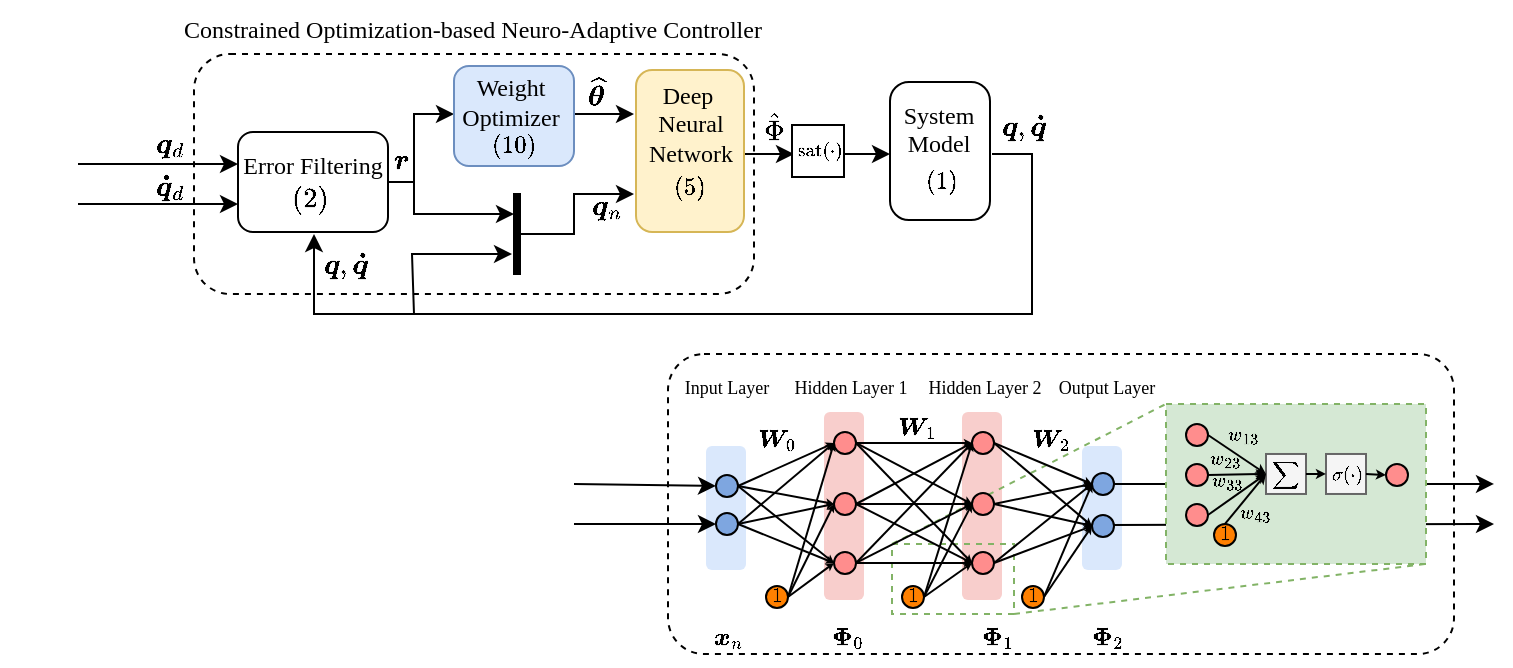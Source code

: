 <mxfile version="26.2.15">
  <diagram name="Page-1" id="H3oKLqlX0tTp-uY2Kpaz">
    <mxGraphModel dx="1678" dy="1011" grid="1" gridSize="10" guides="1" tooltips="1" connect="1" arrows="1" fold="1" page="1" pageScale="1" pageWidth="850" pageHeight="1100" math="1" shadow="0">
      <root>
        <mxCell id="0" />
        <mxCell id="3jEwKh9Pe0ptTPQIIk5x-5" value="Area" style="locked=1;" parent="0" />
        <mxCell id="3jEwKh9Pe0ptTPQIIk5x-69" value="" style="rounded=1;whiteSpace=wrap;html=1;dashed=1;fillColor=none;" parent="3jEwKh9Pe0ptTPQIIk5x-5" vertex="1">
          <mxGeometry x="150" y="310" width="280" height="120" as="geometry" />
        </mxCell>
        <mxCell id="3jEwKh9Pe0ptTPQIIk5x-4" value="Lines" style="locked=1;" parent="0" />
        <mxCell id="3jEwKh9Pe0ptTPQIIk5x-16" value="" style="endArrow=classic;html=1;rounded=0;" parent="3jEwKh9Pe0ptTPQIIk5x-4" edge="1">
          <mxGeometry width="50" height="50" relative="1" as="geometry">
            <mxPoint x="92" y="365" as="sourcePoint" />
            <mxPoint x="172" y="365" as="targetPoint" />
          </mxGeometry>
        </mxCell>
        <mxCell id="3jEwKh9Pe0ptTPQIIk5x-17" value="" style="endArrow=classic;html=1;rounded=0;" parent="3jEwKh9Pe0ptTPQIIk5x-4" edge="1">
          <mxGeometry width="50" height="50" relative="1" as="geometry">
            <mxPoint x="92" y="385" as="sourcePoint" />
            <mxPoint x="172" y="385" as="targetPoint" />
          </mxGeometry>
        </mxCell>
        <mxCell id="3jEwKh9Pe0ptTPQIIk5x-20" value="" style="endArrow=classic;html=1;rounded=0;" parent="3jEwKh9Pe0ptTPQIIk5x-4" edge="1">
          <mxGeometry width="50" height="50" relative="1" as="geometry">
            <mxPoint x="244" y="374" as="sourcePoint" />
            <mxPoint x="310" y="390" as="targetPoint" />
            <Array as="points">
              <mxPoint x="260" y="374" />
              <mxPoint x="260" y="390" />
            </Array>
          </mxGeometry>
        </mxCell>
        <mxCell id="3jEwKh9Pe0ptTPQIIk5x-22" value="" style="endArrow=classic;html=1;rounded=0;" parent="3jEwKh9Pe0ptTPQIIk5x-4" edge="1">
          <mxGeometry width="50" height="50" relative="1" as="geometry">
            <mxPoint x="425" y="360" as="sourcePoint" />
            <mxPoint x="450" y="360" as="targetPoint" />
          </mxGeometry>
        </mxCell>
        <mxCell id="3jEwKh9Pe0ptTPQIIk5x-23" value="" style="endArrow=classic;html=1;rounded=0;" parent="3jEwKh9Pe0ptTPQIIk5x-4" edge="1">
          <mxGeometry width="50" height="50" relative="1" as="geometry">
            <mxPoint x="549" y="360" as="sourcePoint" />
            <mxPoint x="309" y="410" as="targetPoint" />
            <Array as="points">
              <mxPoint x="569" y="360" />
              <mxPoint x="569" y="440" />
              <mxPoint x="260" y="440" />
              <mxPoint x="259" y="410" />
            </Array>
          </mxGeometry>
        </mxCell>
        <mxCell id="3jEwKh9Pe0ptTPQIIk5x-37" value="" style="endArrow=classic;html=1;rounded=0;" parent="3jEwKh9Pe0ptTPQIIk5x-4" edge="1">
          <mxGeometry width="50" height="50" relative="1" as="geometry">
            <mxPoint x="310" y="400" as="sourcePoint" />
            <mxPoint x="370" y="380" as="targetPoint" />
            <Array as="points">
              <mxPoint x="340" y="400" />
              <mxPoint x="340" y="380" />
            </Array>
          </mxGeometry>
        </mxCell>
        <mxCell id="Q-mhqSvsPF1NudLkKP7M-14" value="" style="endArrow=classic;html=1;rounded=0;" parent="3jEwKh9Pe0ptTPQIIk5x-4" edge="1">
          <mxGeometry width="50" height="50" relative="1" as="geometry">
            <mxPoint x="260" y="440" as="sourcePoint" />
            <mxPoint x="210" y="400" as="targetPoint" />
            <Array as="points">
              <mxPoint x="210" y="440" />
            </Array>
          </mxGeometry>
        </mxCell>
        <mxCell id="Q-mhqSvsPF1NudLkKP7M-17" value="" style="endArrow=classic;html=1;rounded=0;" parent="3jEwKh9Pe0ptTPQIIk5x-4" edge="1">
          <mxGeometry width="50" height="50" relative="1" as="geometry">
            <mxPoint x="260" y="380" as="sourcePoint" />
            <mxPoint x="280" y="340" as="targetPoint" />
            <Array as="points">
              <mxPoint x="260" y="340" />
            </Array>
          </mxGeometry>
        </mxCell>
        <mxCell id="Q-mhqSvsPF1NudLkKP7M-19" value="" style="endArrow=classic;html=1;rounded=0;" parent="3jEwKh9Pe0ptTPQIIk5x-4" edge="1">
          <mxGeometry width="50" height="50" relative="1" as="geometry">
            <mxPoint x="440" y="360" as="sourcePoint" />
            <mxPoint x="498" y="360" as="targetPoint" />
          </mxGeometry>
        </mxCell>
        <mxCell id="UhmLuEQKw8K-RZWU0Ll9-4" value="" style="endArrow=classic;html=1;rounded=0;" parent="3jEwKh9Pe0ptTPQIIk5x-4" edge="1">
          <mxGeometry width="50" height="50" relative="1" as="geometry">
            <mxPoint x="340" y="340" as="sourcePoint" />
            <mxPoint x="370" y="340" as="targetPoint" />
          </mxGeometry>
        </mxCell>
        <mxCell id="1" value="Blocks" style="locked=1;" parent="0" />
        <mxCell id="3jEwKh9Pe0ptTPQIIk5x-11" value="" style="rounded=1;whiteSpace=wrap;html=1;arcSize=19;" parent="1" vertex="1">
          <mxGeometry x="498" y="324" width="50" height="69" as="geometry" />
        </mxCell>
        <mxCell id="3jEwKh9Pe0ptTPQIIk5x-15" value="" style="rounded=0;whiteSpace=wrap;html=1;fillColor=#000000;rotation=-180;" parent="1" vertex="1">
          <mxGeometry x="310" y="380" width="3" height="40" as="geometry" />
        </mxCell>
        <mxCell id="3jEwKh9Pe0ptTPQIIk5x-18" value="" style="rounded=1;whiteSpace=wrap;html=1;" parent="1" vertex="1">
          <mxGeometry x="172" y="349" width="75" height="50" as="geometry" />
        </mxCell>
        <mxCell id="3jEwKh9Pe0ptTPQIIk5x-49" value="" style="rounded=1;whiteSpace=wrap;html=1;fillColor=#dae8fc;strokeColor=#6c8ebf;" parent="1" vertex="1">
          <mxGeometry x="280" y="316" width="60" height="50" as="geometry" />
        </mxCell>
        <mxCell id="3jEwKh9Pe0ptTPQIIk5x-51" value="" style="rounded=1;whiteSpace=wrap;html=1;fillColor=#fff2cc;strokeColor=#d6b656;" parent="1" vertex="1">
          <mxGeometry x="371" y="318" width="54" height="81" as="geometry" />
        </mxCell>
        <mxCell id="UhmLuEQKw8K-RZWU0Ll9-1" value="" style="whiteSpace=wrap;html=1;aspect=fixed;" parent="1" vertex="1">
          <mxGeometry x="449" y="345.5" width="26" height="26" as="geometry" />
        </mxCell>
        <mxCell id="3jEwKh9Pe0ptTPQIIk5x-3" value="Math" style="" parent="0" />
        <mxCell id="3jEwKh9Pe0ptTPQIIk5x-26" value="$$\boldsymbol{q}_d$$" style="text;html=1;align=center;verticalAlign=middle;resizable=0;points=[];autosize=1;strokeColor=none;fillColor=none;" parent="3jEwKh9Pe0ptTPQIIk5x-3" vertex="1">
          <mxGeometry x="68" y="340" width="140" height="30" as="geometry" />
        </mxCell>
        <mxCell id="3jEwKh9Pe0ptTPQIIk5x-29" value="$$\boldsymbol&amp;nbsp;{\dot q}_d$$" style="text;html=1;align=center;verticalAlign=middle;resizable=0;points=[];autosize=1;strokeColor=none;fillColor=none;" parent="3jEwKh9Pe0ptTPQIIk5x-3" vertex="1">
          <mxGeometry x="53" y="361" width="170" height="30" as="geometry" />
        </mxCell>
        <mxCell id="3jEwKh9Pe0ptTPQIIk5x-30" value="$$\widehat{\boldsymbol{\theta}}$$" style="text;html=1;align=center;verticalAlign=middle;resizable=0;points=[];autosize=1;strokeColor=none;fillColor=none;" parent="3jEwKh9Pe0ptTPQIIk5x-3" vertex="1">
          <mxGeometry x="251" y="314" width="200" height="30" as="geometry" />
        </mxCell>
        <mxCell id="3jEwKh9Pe0ptTPQIIk5x-44" value="$$\boldsymbol r$$" style="text;html=1;align=center;verticalAlign=middle;resizable=0;points=[];autosize=1;strokeColor=none;fillColor=none;" parent="3jEwKh9Pe0ptTPQIIk5x-3" vertex="1">
          <mxGeometry x="193" y="348" width="120" height="30" as="geometry" />
        </mxCell>
        <mxCell id="3jEwKh9Pe0ptTPQIIk5x-77" value="$$\rm sat(\cdot)$$" style="text;html=1;align=center;verticalAlign=middle;resizable=0;points=[];autosize=1;strokeColor=none;fillColor=none;fontSize=8;" parent="3jEwKh9Pe0ptTPQIIk5x-3" vertex="1">
          <mxGeometry x="418" y="348" width="90" height="20" as="geometry" />
        </mxCell>
        <mxCell id="3jEwKh9Pe0ptTPQIIk5x-78" value="$$\boldsymbol{q}_{n}$$" style="text;html=1;align=center;verticalAlign=middle;resizable=0;points=[];autosize=1;strokeColor=none;fillColor=none;" parent="3jEwKh9Pe0ptTPQIIk5x-3" vertex="1">
          <mxGeometry x="281" y="371" width="150" height="30" as="geometry" />
        </mxCell>
        <mxCell id="Q-mhqSvsPF1NudLkKP7M-2" value="$$\boldsymbol{q},\boldsymbol{\dot q}$$" style="text;html=1;align=center;verticalAlign=middle;resizable=0;points=[];autosize=1;strokeColor=none;fillColor=none;" parent="3jEwKh9Pe0ptTPQIIk5x-3" vertex="1">
          <mxGeometry x="110" y="400" width="230" height="30" as="geometry" />
        </mxCell>
        <mxCell id="YXTl3u4vy5jYAbG0ojDT-3" value="$$\hat\Phi$$" style="text;html=1;align=center;verticalAlign=middle;resizable=0;points=[];autosize=1;strokeColor=none;fillColor=none;fontSize=12;" parent="3jEwKh9Pe0ptTPQIIk5x-3" vertex="1">
          <mxGeometry x="395" y="332" width="90" height="30" as="geometry" />
        </mxCell>
        <mxCell id="UhmLuEQKw8K-RZWU0Ll9-6" value="$$\boldsymbol{q},\boldsymbol{\dot q}$$" style="text;html=1;align=center;verticalAlign=middle;resizable=0;points=[];autosize=1;strokeColor=none;fillColor=none;" parent="3jEwKh9Pe0ptTPQIIk5x-3" vertex="1">
          <mxGeometry x="449" y="331" width="230" height="30" as="geometry" />
        </mxCell>
        <mxCell id="3jEwKh9Pe0ptTPQIIk5x-6" value="Names" style="locked=1;" parent="0" />
        <mxCell id="3jEwKh9Pe0ptTPQIIk5x-52" value="Weight&lt;div&gt;Optimizer&lt;/div&gt;" style="text;html=1;align=center;verticalAlign=middle;resizable=0;points=[];autosize=1;strokeColor=none;fillColor=none;fontFamily=Times New Roman;" parent="3jEwKh9Pe0ptTPQIIk5x-6" vertex="1">
          <mxGeometry x="273" y="314" width="70" height="40" as="geometry" />
        </mxCell>
        <mxCell id="3jEwKh9Pe0ptTPQIIk5x-72" value="Deep&amp;nbsp;&lt;div&gt;Neural&lt;div&gt;Network&lt;/div&gt;&lt;/div&gt;" style="text;html=1;align=center;verticalAlign=middle;resizable=0;points=[];autosize=1;strokeColor=none;fillColor=none;fontFamily=Times New Roman;" parent="3jEwKh9Pe0ptTPQIIk5x-6" vertex="1">
          <mxGeometry x="363" y="315" width="70" height="60" as="geometry" />
        </mxCell>
        <mxCell id="RQTAaq4a4_ipLARYYstB-5" value="&lt;div&gt;System&lt;/div&gt;&lt;div&gt;Model&lt;/div&gt;&lt;div&gt;&lt;br&gt;&lt;/div&gt;" style="text;html=1;align=center;verticalAlign=middle;resizable=0;points=[];autosize=1;strokeColor=none;fillColor=none;fontFamily=Times New Roman;" parent="3jEwKh9Pe0ptTPQIIk5x-6" vertex="1">
          <mxGeometry x="492" y="325" width="60" height="60" as="geometry" />
        </mxCell>
        <mxCell id="RQTAaq4a4_ipLARYYstB-6" value="$$(1)$$" style="text;html=1;align=center;verticalAlign=middle;resizable=0;points=[];autosize=1;strokeColor=none;fillColor=none;fontFamily=Times New Roman;" parent="3jEwKh9Pe0ptTPQIIk5x-6" vertex="1">
          <mxGeometry x="493" y="358" width="60" height="30" as="geometry" />
        </mxCell>
        <mxCell id="RQTAaq4a4_ipLARYYstB-7" value="$$(5)$$" style="text;html=1;align=center;verticalAlign=middle;resizable=0;points=[];autosize=1;strokeColor=none;fillColor=none;fontFamily=Times New Roman;" parent="3jEwKh9Pe0ptTPQIIk5x-6" vertex="1">
          <mxGeometry x="367" y="361" width="60" height="30" as="geometry" />
        </mxCell>
        <mxCell id="Q-mhqSvsPF1NudLkKP7M-7" value="$$(10)$$" style="text;html=1;align=center;verticalAlign=middle;resizable=0;points=[];autosize=1;strokeColor=none;fillColor=none;fontFamily=Times New Roman;" parent="3jEwKh9Pe0ptTPQIIk5x-6" vertex="1">
          <mxGeometry x="275" y="340" width="70" height="30" as="geometry" />
        </mxCell>
        <mxCell id="Q-mhqSvsPF1NudLkKP7M-9" value="$$(2)$$" style="text;html=1;align=center;verticalAlign=middle;resizable=0;points=[];autosize=1;strokeColor=none;fillColor=none;" parent="3jEwKh9Pe0ptTPQIIk5x-6" vertex="1">
          <mxGeometry x="178" y="368" width="60" height="30" as="geometry" />
        </mxCell>
        <mxCell id="Q-mhqSvsPF1NudLkKP7M-24" value="Error Filtering" style="text;html=1;align=center;verticalAlign=middle;resizable=0;points=[];autosize=1;strokeColor=none;fillColor=none;fontFamily=Times New Roman;" parent="3jEwKh9Pe0ptTPQIIk5x-6" vertex="1">
          <mxGeometry x="164" y="351" width="90" height="30" as="geometry" />
        </mxCell>
        <mxCell id="jXpnGiK7oi-8-GfHfyG--2" value="Constrained Optimization-based Neuro-Adaptive Controller" style="text;html=1;align=center;verticalAlign=middle;resizable=0;points=[];autosize=1;strokeColor=none;fillColor=none;fontFamily=Times New Roman;" parent="3jEwKh9Pe0ptTPQIIk5x-6" vertex="1">
          <mxGeometry x="134" y="283" width="310" height="30" as="geometry" />
        </mxCell>
        <mxCell id="iLJ0X4TiFNCfD2DtCAQ_-86" value="NNN" parent="0" />
        <mxCell id="iLJ0X4TiFNCfD2DtCAQ_-172" value="" style="rounded=1;whiteSpace=wrap;html=1;arcSize=12;dashed=1;" vertex="1" parent="iLJ0X4TiFNCfD2DtCAQ_-86">
          <mxGeometry x="387" y="460" width="393" height="150" as="geometry" />
        </mxCell>
        <mxCell id="iLJ0X4TiFNCfD2DtCAQ_-173" value="" style="rounded=1;whiteSpace=wrap;html=1;strokeColor=none;fillColor=#dae8fc;" vertex="1" parent="iLJ0X4TiFNCfD2DtCAQ_-86">
          <mxGeometry x="406" y="505.99" width="20" height="62" as="geometry" />
        </mxCell>
        <mxCell id="iLJ0X4TiFNCfD2DtCAQ_-174" value="" style="rounded=1;whiteSpace=wrap;html=1;strokeColor=none;fillColor=#f8cecc;" vertex="1" parent="iLJ0X4TiFNCfD2DtCAQ_-86">
          <mxGeometry x="465" y="488.99" width="20" height="94" as="geometry" />
        </mxCell>
        <mxCell id="iLJ0X4TiFNCfD2DtCAQ_-175" value="" style="rounded=1;whiteSpace=wrap;html=1;strokeColor=none;fillColor=#f8cecc;" vertex="1" parent="iLJ0X4TiFNCfD2DtCAQ_-86">
          <mxGeometry x="534" y="488.99" width="20" height="94" as="geometry" />
        </mxCell>
        <mxCell id="iLJ0X4TiFNCfD2DtCAQ_-176" value="" style="rounded=1;whiteSpace=wrap;html=1;strokeColor=none;fillColor=#dae8fc;" vertex="1" parent="iLJ0X4TiFNCfD2DtCAQ_-86">
          <mxGeometry x="594" y="505.99" width="20" height="62" as="geometry" />
        </mxCell>
        <mxCell id="iLJ0X4TiFNCfD2DtCAQ_-177" value="" style="endArrow=classic;html=1;rounded=0;entryX=0;entryY=0.5;entryDx=0;entryDy=0;" edge="1" parent="iLJ0X4TiFNCfD2DtCAQ_-86" target="iLJ0X4TiFNCfD2DtCAQ_-242">
          <mxGeometry width="50" height="50" relative="1" as="geometry">
            <mxPoint x="340" y="524.99" as="sourcePoint" />
            <mxPoint x="360" y="594.99" as="targetPoint" />
          </mxGeometry>
        </mxCell>
        <mxCell id="iLJ0X4TiFNCfD2DtCAQ_-178" value="" style="endArrow=classic;html=1;rounded=0;entryX=0;entryY=0.5;entryDx=0;entryDy=0;" edge="1" parent="iLJ0X4TiFNCfD2DtCAQ_-86" target="iLJ0X4TiFNCfD2DtCAQ_-241">
          <mxGeometry width="50" height="50" relative="1" as="geometry">
            <mxPoint x="340" y="544.99" as="sourcePoint" />
            <mxPoint x="421" y="535.99" as="targetPoint" />
          </mxGeometry>
        </mxCell>
        <mxCell id="iLJ0X4TiFNCfD2DtCAQ_-179" value="" style="endArrow=classic;html=1;rounded=0;exitX=1;exitY=0.5;exitDx=0;exitDy=0;" edge="1" parent="iLJ0X4TiFNCfD2DtCAQ_-86" source="iLJ0X4TiFNCfD2DtCAQ_-237">
          <mxGeometry width="50" height="50" relative="1" as="geometry">
            <mxPoint x="810" y="554.99" as="sourcePoint" />
            <mxPoint x="800" y="524.99" as="targetPoint" />
          </mxGeometry>
        </mxCell>
        <mxCell id="iLJ0X4TiFNCfD2DtCAQ_-180" value="" style="endArrow=classic;html=1;rounded=0;exitX=0.76;exitY=0.45;exitDx=0;exitDy=0;exitPerimeter=0;" edge="1" parent="iLJ0X4TiFNCfD2DtCAQ_-86" source="iLJ0X4TiFNCfD2DtCAQ_-236">
          <mxGeometry width="50" height="50" relative="1" as="geometry">
            <mxPoint x="370" y="554.99" as="sourcePoint" />
            <mxPoint x="800" y="544.99" as="targetPoint" />
          </mxGeometry>
        </mxCell>
        <mxCell id="iLJ0X4TiFNCfD2DtCAQ_-181" value="" style="rounded=1;whiteSpace=wrap;html=1;shadow=0;fillColor=none;strokeColor=#82b366;strokeWidth=1;arcSize=0;dashed=1;" vertex="1" parent="iLJ0X4TiFNCfD2DtCAQ_-86">
          <mxGeometry x="499" y="554.99" width="61" height="35" as="geometry" />
        </mxCell>
        <mxCell id="iLJ0X4TiFNCfD2DtCAQ_-182" value="" style="rounded=1;whiteSpace=wrap;html=1;arcSize=0;dashed=1;fillColor=#d5e8d4;strokeColor=#82b366;" vertex="1" parent="iLJ0X4TiFNCfD2DtCAQ_-86">
          <mxGeometry x="636" y="484.99" width="130" height="80" as="geometry" />
        </mxCell>
        <mxCell id="iLJ0X4TiFNCfD2DtCAQ_-183" value="" style="endArrow=none;html=1;rounded=0;exitX=0;exitY=0;exitDx=0;exitDy=0;entryX=0;entryY=0;entryDx=0;entryDy=0;dashed=1;fillColor=#d5e8d4;strokeColor=#82b366;" edge="1" parent="iLJ0X4TiFNCfD2DtCAQ_-86" source="iLJ0X4TiFNCfD2DtCAQ_-181" target="iLJ0X4TiFNCfD2DtCAQ_-182">
          <mxGeometry width="50" height="50" relative="1" as="geometry">
            <mxPoint x="600" y="534.99" as="sourcePoint" />
            <mxPoint x="650" y="484.99" as="targetPoint" />
          </mxGeometry>
        </mxCell>
        <mxCell id="iLJ0X4TiFNCfD2DtCAQ_-184" value="" style="endArrow=none;html=1;rounded=0;exitX=1;exitY=1;exitDx=0;exitDy=0;entryX=1;entryY=1;entryDx=0;entryDy=0;dashed=1;fillColor=#d5e8d4;strokeColor=#82b366;" edge="1" parent="iLJ0X4TiFNCfD2DtCAQ_-86" source="iLJ0X4TiFNCfD2DtCAQ_-181" target="iLJ0X4TiFNCfD2DtCAQ_-182">
          <mxGeometry width="50" height="50" relative="1" as="geometry">
            <mxPoint x="570" y="564.99" as="sourcePoint" />
            <mxPoint x="660" y="469.99" as="targetPoint" />
          </mxGeometry>
        </mxCell>
        <mxCell id="iLJ0X4TiFNCfD2DtCAQ_-185" value="" style="whiteSpace=wrap;html=1;fillColor=#f5f5f5;fontColor=#333333;strokeColor=#666666;" vertex="1" parent="iLJ0X4TiFNCfD2DtCAQ_-86">
          <mxGeometry x="686" y="509.99" width="20" height="20" as="geometry" />
        </mxCell>
        <mxCell id="iLJ0X4TiFNCfD2DtCAQ_-186" value="" style="whiteSpace=wrap;html=1;fillColor=#f5f5f5;fontColor=#333333;strokeColor=#666666;" vertex="1" parent="iLJ0X4TiFNCfD2DtCAQ_-86">
          <mxGeometry x="716" y="509.99" width="20" height="20" as="geometry" />
        </mxCell>
        <mxCell id="iLJ0X4TiFNCfD2DtCAQ_-187" value="" style="endArrow=classic;html=1;rounded=0;exitX=1;exitY=0.5;exitDx=0;exitDy=0;entryX=0;entryY=0.5;entryDx=0;entryDy=0;strokeWidth=1;endSize=2;" edge="1" parent="iLJ0X4TiFNCfD2DtCAQ_-86" source="iLJ0X4TiFNCfD2DtCAQ_-201" target="iLJ0X4TiFNCfD2DtCAQ_-185">
          <mxGeometry width="50" height="50" relative="1" as="geometry">
            <mxPoint x="656" y="534.99" as="sourcePoint" />
            <mxPoint x="706" y="484.99" as="targetPoint" />
          </mxGeometry>
        </mxCell>
        <mxCell id="iLJ0X4TiFNCfD2DtCAQ_-188" value="" style="endArrow=classic;html=1;rounded=0;exitX=0.5;exitY=0;exitDx=0;exitDy=0;entryX=0;entryY=0.5;entryDx=0;entryDy=0;strokeWidth=1;endSize=2;" edge="1" parent="iLJ0X4TiFNCfD2DtCAQ_-86" source="iLJ0X4TiFNCfD2DtCAQ_-202" target="iLJ0X4TiFNCfD2DtCAQ_-185">
          <mxGeometry width="50" height="50" relative="1" as="geometry">
            <mxPoint x="667" y="550.99" as="sourcePoint" />
            <mxPoint x="685" y="530.99" as="targetPoint" />
          </mxGeometry>
        </mxCell>
        <mxCell id="iLJ0X4TiFNCfD2DtCAQ_-189" value="" style="endArrow=classic;html=1;rounded=0;exitX=1;exitY=0.5;exitDx=0;exitDy=0;entryX=0;entryY=0.5;entryDx=0;entryDy=0;strokeWidth=1;endSize=2;" edge="1" parent="iLJ0X4TiFNCfD2DtCAQ_-86" source="iLJ0X4TiFNCfD2DtCAQ_-200" target="iLJ0X4TiFNCfD2DtCAQ_-185">
          <mxGeometry width="50" height="50" relative="1" as="geometry">
            <mxPoint x="676" y="554.99" as="sourcePoint" />
            <mxPoint x="685" y="530.99" as="targetPoint" />
          </mxGeometry>
        </mxCell>
        <mxCell id="iLJ0X4TiFNCfD2DtCAQ_-190" value="" style="endArrow=classic;html=1;rounded=0;exitX=1;exitY=0.5;exitDx=0;exitDy=0;entryX=0;entryY=0.5;entryDx=0;entryDy=0;strokeWidth=1;endSize=2;" edge="1" parent="iLJ0X4TiFNCfD2DtCAQ_-86" source="iLJ0X4TiFNCfD2DtCAQ_-199" target="iLJ0X4TiFNCfD2DtCAQ_-185">
          <mxGeometry width="50" height="50" relative="1" as="geometry">
            <mxPoint x="667" y="529.99" as="sourcePoint" />
            <mxPoint x="685" y="530.99" as="targetPoint" />
          </mxGeometry>
        </mxCell>
        <mxCell id="iLJ0X4TiFNCfD2DtCAQ_-191" value="" style="endArrow=classic;html=1;rounded=0;exitX=1;exitY=0.5;exitDx=0;exitDy=0;strokeWidth=1;endSize=2;" edge="1" parent="iLJ0X4TiFNCfD2DtCAQ_-86" source="iLJ0X4TiFNCfD2DtCAQ_-185">
          <mxGeometry width="50" height="50" relative="1" as="geometry">
            <mxPoint x="667" y="510.99" as="sourcePoint" />
            <mxPoint x="716" y="519.99" as="targetPoint" />
          </mxGeometry>
        </mxCell>
        <mxCell id="iLJ0X4TiFNCfD2DtCAQ_-192" value="" style="endArrow=classic;html=1;rounded=0;strokeWidth=1;endSize=2;exitX=1;exitY=0.5;exitDx=0;exitDy=0;entryX=0;entryY=0.5;entryDx=0;entryDy=0;" edge="1" parent="iLJ0X4TiFNCfD2DtCAQ_-86" source="iLJ0X4TiFNCfD2DtCAQ_-186" target="iLJ0X4TiFNCfD2DtCAQ_-203">
          <mxGeometry width="50" height="50" relative="1" as="geometry">
            <mxPoint x="706" y="454.99" as="sourcePoint" />
            <mxPoint x="756" y="464.99" as="targetPoint" />
          </mxGeometry>
        </mxCell>
        <mxCell id="iLJ0X4TiFNCfD2DtCAQ_-193" value="$$\sum$$" style="text;html=1;align=center;verticalAlign=middle;resizable=0;points=[];autosize=1;strokeColor=none;fillColor=none;fontSize=8;" vertex="1" parent="iLJ0X4TiFNCfD2DtCAQ_-86">
          <mxGeometry x="665" y="509.99" width="60" height="20" as="geometry" />
        </mxCell>
        <mxCell id="iLJ0X4TiFNCfD2DtCAQ_-194" value="$$w_{13}$$" style="text;html=1;align=center;verticalAlign=middle;resizable=0;points=[];autosize=1;strokeColor=none;fillColor=none;fontSize=8;" vertex="1" parent="iLJ0X4TiFNCfD2DtCAQ_-86">
          <mxGeometry x="639" y="490.99" width="70" height="20" as="geometry" />
        </mxCell>
        <mxCell id="iLJ0X4TiFNCfD2DtCAQ_-195" value="$$w_{23}$$" style="text;html=1;align=center;verticalAlign=middle;resizable=0;points=[];autosize=1;strokeColor=none;fillColor=none;fontSize=8;" vertex="1" parent="iLJ0X4TiFNCfD2DtCAQ_-86">
          <mxGeometry x="630" y="502.99" width="70" height="20" as="geometry" />
        </mxCell>
        <mxCell id="iLJ0X4TiFNCfD2DtCAQ_-196" value="$$w_{33}$$" style="text;html=1;align=center;verticalAlign=middle;resizable=0;points=[];autosize=1;strokeColor=none;fillColor=none;fontSize=8;" vertex="1" parent="iLJ0X4TiFNCfD2DtCAQ_-86">
          <mxGeometry x="631" y="513.99" width="70" height="20" as="geometry" />
        </mxCell>
        <mxCell id="iLJ0X4TiFNCfD2DtCAQ_-197" value="$$w_{43}$$" style="text;html=1;align=center;verticalAlign=middle;resizable=0;points=[];autosize=1;strokeColor=none;fillColor=none;fontSize=8;" vertex="1" parent="iLJ0X4TiFNCfD2DtCAQ_-86">
          <mxGeometry x="645" y="529.99" width="70" height="20" as="geometry" />
        </mxCell>
        <mxCell id="iLJ0X4TiFNCfD2DtCAQ_-198" value="$$\sigma(\cdot)$$" style="text;html=1;align=center;verticalAlign=middle;resizable=0;points=[];autosize=1;strokeColor=none;fillColor=none;fontSize=8;" vertex="1" parent="iLJ0X4TiFNCfD2DtCAQ_-86">
          <mxGeometry x="681" y="509.99" width="90" height="20" as="geometry" />
        </mxCell>
        <mxCell id="iLJ0X4TiFNCfD2DtCAQ_-199" value="" style="ellipse;whiteSpace=wrap;html=1;aspect=fixed;fillColor=#FF8D8D;" vertex="1" parent="iLJ0X4TiFNCfD2DtCAQ_-86">
          <mxGeometry x="646" y="494.99" width="11" height="11" as="geometry" />
        </mxCell>
        <mxCell id="iLJ0X4TiFNCfD2DtCAQ_-200" value="" style="ellipse;whiteSpace=wrap;html=1;aspect=fixed;fillColor=#FF8D8D;" vertex="1" parent="iLJ0X4TiFNCfD2DtCAQ_-86">
          <mxGeometry x="646" y="514.99" width="11" height="11" as="geometry" />
        </mxCell>
        <mxCell id="iLJ0X4TiFNCfD2DtCAQ_-201" value="" style="ellipse;whiteSpace=wrap;html=1;aspect=fixed;fillColor=#FF8D8D;" vertex="1" parent="iLJ0X4TiFNCfD2DtCAQ_-86">
          <mxGeometry x="646" y="534.99" width="11" height="11" as="geometry" />
        </mxCell>
        <mxCell id="iLJ0X4TiFNCfD2DtCAQ_-202" value="&lt;span style=&quot;font-size: 9px;&quot;&gt;$$1$$&lt;/span&gt;" style="ellipse;whiteSpace=wrap;html=1;aspect=fixed;fillColor=#FF8000;" vertex="1" parent="iLJ0X4TiFNCfD2DtCAQ_-86">
          <mxGeometry x="660" y="544.99" width="11" height="11" as="geometry" />
        </mxCell>
        <mxCell id="iLJ0X4TiFNCfD2DtCAQ_-203" value="" style="ellipse;whiteSpace=wrap;html=1;aspect=fixed;fillColor=#FF8D8D;" vertex="1" parent="iLJ0X4TiFNCfD2DtCAQ_-86">
          <mxGeometry x="746" y="514.99" width="11" height="11" as="geometry" />
        </mxCell>
        <mxCell id="iLJ0X4TiFNCfD2DtCAQ_-204" value="" style="endArrow=classic;html=1;rounded=0;exitX=1;exitY=0.5;exitDx=0;exitDy=0;entryX=0;entryY=0.5;entryDx=0;entryDy=0;strokeWidth=1;endSize=1;" edge="1" parent="iLJ0X4TiFNCfD2DtCAQ_-86" source="iLJ0X4TiFNCfD2DtCAQ_-242" target="iLJ0X4TiFNCfD2DtCAQ_-240">
          <mxGeometry width="50" height="50" relative="1" as="geometry">
            <mxPoint x="490" y="554.99" as="sourcePoint" />
            <mxPoint x="540" y="504.99" as="targetPoint" />
          </mxGeometry>
        </mxCell>
        <mxCell id="iLJ0X4TiFNCfD2DtCAQ_-205" value="" style="endArrow=classic;html=1;rounded=0;exitX=1;exitY=0.5;exitDx=0;exitDy=0;entryX=0;entryY=0.5;entryDx=0;entryDy=0;strokeWidth=1;endSize=1;" edge="1" parent="iLJ0X4TiFNCfD2DtCAQ_-86" source="iLJ0X4TiFNCfD2DtCAQ_-241" target="iLJ0X4TiFNCfD2DtCAQ_-240">
          <mxGeometry width="50" height="50" relative="1" as="geometry">
            <mxPoint x="450" y="544.99" as="sourcePoint" />
            <mxPoint x="480" y="574.99" as="targetPoint" />
          </mxGeometry>
        </mxCell>
        <mxCell id="iLJ0X4TiFNCfD2DtCAQ_-206" value="" style="endArrow=classic;html=1;rounded=0;exitX=1;exitY=0.5;exitDx=0;exitDy=0;entryX=0;entryY=0.5;entryDx=0;entryDy=0;strokeWidth=1;endSize=1;" edge="1" parent="iLJ0X4TiFNCfD2DtCAQ_-86" source="iLJ0X4TiFNCfD2DtCAQ_-241" target="iLJ0X4TiFNCfD2DtCAQ_-238">
          <mxGeometry width="50" height="50" relative="1" as="geometry">
            <mxPoint x="460" y="554.99" as="sourcePoint" />
            <mxPoint x="490" y="584.99" as="targetPoint" />
          </mxGeometry>
        </mxCell>
        <mxCell id="iLJ0X4TiFNCfD2DtCAQ_-207" value="" style="endArrow=classic;html=1;rounded=0;exitX=1;exitY=0.5;exitDx=0;exitDy=0;entryX=0;entryY=0.5;entryDx=0;entryDy=0;strokeWidth=1;endSize=1;" edge="1" parent="iLJ0X4TiFNCfD2DtCAQ_-86" source="iLJ0X4TiFNCfD2DtCAQ_-241" target="iLJ0X4TiFNCfD2DtCAQ_-239">
          <mxGeometry width="50" height="50" relative="1" as="geometry">
            <mxPoint x="470" y="564.99" as="sourcePoint" />
            <mxPoint x="500" y="594.99" as="targetPoint" />
          </mxGeometry>
        </mxCell>
        <mxCell id="iLJ0X4TiFNCfD2DtCAQ_-208" value="" style="endArrow=classic;html=1;rounded=0;exitX=1;exitY=0.5;exitDx=0;exitDy=0;entryX=0;entryY=0.5;entryDx=0;entryDy=0;strokeWidth=1;endSize=1;" edge="1" parent="iLJ0X4TiFNCfD2DtCAQ_-86" source="iLJ0X4TiFNCfD2DtCAQ_-242" target="iLJ0X4TiFNCfD2DtCAQ_-238">
          <mxGeometry width="50" height="50" relative="1" as="geometry">
            <mxPoint x="480" y="574.99" as="sourcePoint" />
            <mxPoint x="510" y="604.99" as="targetPoint" />
          </mxGeometry>
        </mxCell>
        <mxCell id="iLJ0X4TiFNCfD2DtCAQ_-209" value="" style="endArrow=classic;html=1;rounded=0;exitX=1;exitY=0.5;exitDx=0;exitDy=0;entryX=0;entryY=0.5;entryDx=0;entryDy=0;strokeWidth=1;endSize=1;" edge="1" parent="iLJ0X4TiFNCfD2DtCAQ_-86" source="iLJ0X4TiFNCfD2DtCAQ_-242" target="iLJ0X4TiFNCfD2DtCAQ_-239">
          <mxGeometry width="50" height="50" relative="1" as="geometry">
            <mxPoint x="490" y="584.99" as="sourcePoint" />
            <mxPoint x="520" y="614.99" as="targetPoint" />
          </mxGeometry>
        </mxCell>
        <mxCell id="iLJ0X4TiFNCfD2DtCAQ_-210" value="" style="endArrow=classic;html=1;rounded=0;exitX=1;exitY=0.5;exitDx=0;exitDy=0;entryX=0;entryY=0.5;entryDx=0;entryDy=0;strokeWidth=1;endSize=1;" edge="1" parent="iLJ0X4TiFNCfD2DtCAQ_-86" source="iLJ0X4TiFNCfD2DtCAQ_-243" target="iLJ0X4TiFNCfD2DtCAQ_-240">
          <mxGeometry width="50" height="50" relative="1" as="geometry">
            <mxPoint x="450" y="544.99" as="sourcePoint" />
            <mxPoint x="480" y="574.99" as="targetPoint" />
          </mxGeometry>
        </mxCell>
        <mxCell id="iLJ0X4TiFNCfD2DtCAQ_-211" value="" style="endArrow=classic;html=1;rounded=0;exitX=1;exitY=0.5;exitDx=0;exitDy=0;entryX=0;entryY=0.5;entryDx=0;entryDy=0;strokeWidth=1;endSize=1;" edge="1" parent="iLJ0X4TiFNCfD2DtCAQ_-86" source="iLJ0X4TiFNCfD2DtCAQ_-243" target="iLJ0X4TiFNCfD2DtCAQ_-239">
          <mxGeometry width="50" height="50" relative="1" as="geometry">
            <mxPoint x="460" y="554.99" as="sourcePoint" />
            <mxPoint x="490" y="584.99" as="targetPoint" />
          </mxGeometry>
        </mxCell>
        <mxCell id="iLJ0X4TiFNCfD2DtCAQ_-212" value="" style="endArrow=classic;html=1;rounded=0;exitX=1;exitY=0.5;exitDx=0;exitDy=0;entryX=0;entryY=0.5;entryDx=0;entryDy=0;strokeWidth=1;endSize=1;" edge="1" parent="iLJ0X4TiFNCfD2DtCAQ_-86" source="iLJ0X4TiFNCfD2DtCAQ_-243" target="iLJ0X4TiFNCfD2DtCAQ_-238">
          <mxGeometry width="50" height="50" relative="1" as="geometry">
            <mxPoint x="470" y="564.99" as="sourcePoint" />
            <mxPoint x="500" y="594.99" as="targetPoint" />
          </mxGeometry>
        </mxCell>
        <mxCell id="iLJ0X4TiFNCfD2DtCAQ_-213" value="" style="endArrow=classic;html=1;rounded=0;exitX=1;exitY=0.5;exitDx=0;exitDy=0;entryX=0;entryY=0.5;entryDx=0;entryDy=0;strokeWidth=1;endSize=1;" edge="1" parent="iLJ0X4TiFNCfD2DtCAQ_-86" source="iLJ0X4TiFNCfD2DtCAQ_-244" target="iLJ0X4TiFNCfD2DtCAQ_-235">
          <mxGeometry width="50" height="50" relative="1" as="geometry">
            <mxPoint x="480" y="574.99" as="sourcePoint" />
            <mxPoint x="510" y="604.99" as="targetPoint" />
          </mxGeometry>
        </mxCell>
        <mxCell id="iLJ0X4TiFNCfD2DtCAQ_-214" value="" style="endArrow=classic;html=1;rounded=0;exitX=1;exitY=0.5;exitDx=0;exitDy=0;entryX=0;entryY=0.5;entryDx=0;entryDy=0;strokeWidth=1;endSize=1;" edge="1" parent="iLJ0X4TiFNCfD2DtCAQ_-86" source="iLJ0X4TiFNCfD2DtCAQ_-240" target="iLJ0X4TiFNCfD2DtCAQ_-235">
          <mxGeometry width="50" height="50" relative="1" as="geometry">
            <mxPoint x="490" y="584.99" as="sourcePoint" />
            <mxPoint x="520" y="614.99" as="targetPoint" />
          </mxGeometry>
        </mxCell>
        <mxCell id="iLJ0X4TiFNCfD2DtCAQ_-215" value="" style="endArrow=classic;html=1;rounded=0;exitX=1;exitY=0.5;exitDx=0;exitDy=0;entryX=0;entryY=0.5;entryDx=0;entryDy=0;strokeWidth=1;endSize=1;" edge="1" parent="iLJ0X4TiFNCfD2DtCAQ_-86" source="iLJ0X4TiFNCfD2DtCAQ_-239" target="iLJ0X4TiFNCfD2DtCAQ_-235">
          <mxGeometry width="50" height="50" relative="1" as="geometry">
            <mxPoint x="500" y="594.99" as="sourcePoint" />
            <mxPoint x="530" y="624.99" as="targetPoint" />
          </mxGeometry>
        </mxCell>
        <mxCell id="iLJ0X4TiFNCfD2DtCAQ_-216" value="" style="endArrow=classic;html=1;rounded=0;exitX=1;exitY=0.5;exitDx=0;exitDy=0;entryX=0;entryY=0.5;entryDx=0;entryDy=0;strokeWidth=1;endSize=1;" edge="1" parent="iLJ0X4TiFNCfD2DtCAQ_-86" source="iLJ0X4TiFNCfD2DtCAQ_-238" target="iLJ0X4TiFNCfD2DtCAQ_-235">
          <mxGeometry width="50" height="50" relative="1" as="geometry">
            <mxPoint x="510" y="604.99" as="sourcePoint" />
            <mxPoint x="540" y="634.99" as="targetPoint" />
          </mxGeometry>
        </mxCell>
        <mxCell id="iLJ0X4TiFNCfD2DtCAQ_-217" value="" style="endArrow=classic;html=1;rounded=0;exitX=1;exitY=0.5;exitDx=0;exitDy=0;entryX=0;entryY=0.5;entryDx=0;entryDy=0;strokeWidth=1;endSize=1;" edge="1" parent="iLJ0X4TiFNCfD2DtCAQ_-86" source="iLJ0X4TiFNCfD2DtCAQ_-244" target="iLJ0X4TiFNCfD2DtCAQ_-234">
          <mxGeometry width="50" height="50" relative="1" as="geometry">
            <mxPoint x="520" y="614.99" as="sourcePoint" />
            <mxPoint x="550" y="644.99" as="targetPoint" />
          </mxGeometry>
        </mxCell>
        <mxCell id="iLJ0X4TiFNCfD2DtCAQ_-218" value="" style="endArrow=classic;html=1;rounded=0;exitX=1;exitY=0.5;exitDx=0;exitDy=0;entryX=0;entryY=0.5;entryDx=0;entryDy=0;strokeWidth=1;endSize=1;" edge="1" parent="iLJ0X4TiFNCfD2DtCAQ_-86" source="iLJ0X4TiFNCfD2DtCAQ_-244" target="iLJ0X4TiFNCfD2DtCAQ_-233">
          <mxGeometry width="50" height="50" relative="1" as="geometry">
            <mxPoint x="520" y="574.99" as="sourcePoint" />
            <mxPoint x="550" y="604.99" as="targetPoint" />
          </mxGeometry>
        </mxCell>
        <mxCell id="iLJ0X4TiFNCfD2DtCAQ_-219" value="" style="endArrow=classic;html=1;rounded=0;exitX=1;exitY=0.5;exitDx=0;exitDy=0;entryX=0;entryY=0.5;entryDx=0;entryDy=0;strokeWidth=1;endSize=1;" edge="1" parent="iLJ0X4TiFNCfD2DtCAQ_-86" source="iLJ0X4TiFNCfD2DtCAQ_-240" target="iLJ0X4TiFNCfD2DtCAQ_-234">
          <mxGeometry width="50" height="50" relative="1" as="geometry">
            <mxPoint x="490" y="544.99" as="sourcePoint" />
            <mxPoint x="520" y="574.99" as="targetPoint" />
          </mxGeometry>
        </mxCell>
        <mxCell id="iLJ0X4TiFNCfD2DtCAQ_-220" value="" style="endArrow=classic;html=1;rounded=0;exitX=1;exitY=0.5;exitDx=0;exitDy=0;entryX=0;entryY=0.5;entryDx=0;entryDy=0;strokeWidth=1;endSize=1;" edge="1" parent="iLJ0X4TiFNCfD2DtCAQ_-86" source="iLJ0X4TiFNCfD2DtCAQ_-240" target="iLJ0X4TiFNCfD2DtCAQ_-233">
          <mxGeometry width="50" height="50" relative="1" as="geometry">
            <mxPoint x="500" y="554.99" as="sourcePoint" />
            <mxPoint x="530" y="584.99" as="targetPoint" />
          </mxGeometry>
        </mxCell>
        <mxCell id="iLJ0X4TiFNCfD2DtCAQ_-221" value="" style="endArrow=classic;html=1;rounded=0;exitX=1;exitY=0.5;exitDx=0;exitDy=0;entryX=0;entryY=0.5;entryDx=0;entryDy=0;strokeWidth=1;endSize=1;" edge="1" parent="iLJ0X4TiFNCfD2DtCAQ_-86" source="iLJ0X4TiFNCfD2DtCAQ_-239" target="iLJ0X4TiFNCfD2DtCAQ_-234">
          <mxGeometry width="50" height="50" relative="1" as="geometry">
            <mxPoint x="510" y="564.99" as="sourcePoint" />
            <mxPoint x="540" y="594.99" as="targetPoint" />
          </mxGeometry>
        </mxCell>
        <mxCell id="iLJ0X4TiFNCfD2DtCAQ_-222" value="" style="endArrow=classic;html=1;rounded=0;exitX=1;exitY=0.5;exitDx=0;exitDy=0;entryX=0;entryY=0.5;entryDx=0;entryDy=0;strokeWidth=1;endSize=1;" edge="1" parent="iLJ0X4TiFNCfD2DtCAQ_-86" source="iLJ0X4TiFNCfD2DtCAQ_-239" target="iLJ0X4TiFNCfD2DtCAQ_-233">
          <mxGeometry width="50" height="50" relative="1" as="geometry">
            <mxPoint x="520" y="574.99" as="sourcePoint" />
            <mxPoint x="550" y="604.99" as="targetPoint" />
          </mxGeometry>
        </mxCell>
        <mxCell id="iLJ0X4TiFNCfD2DtCAQ_-223" value="" style="endArrow=classic;html=1;rounded=0;exitX=1;exitY=0.5;exitDx=0;exitDy=0;entryX=0;entryY=0.5;entryDx=0;entryDy=0;strokeWidth=1;endSize=1;" edge="1" parent="iLJ0X4TiFNCfD2DtCAQ_-86" source="iLJ0X4TiFNCfD2DtCAQ_-238" target="iLJ0X4TiFNCfD2DtCAQ_-233">
          <mxGeometry width="50" height="50" relative="1" as="geometry">
            <mxPoint x="530" y="584.99" as="sourcePoint" />
            <mxPoint x="560" y="614.99" as="targetPoint" />
          </mxGeometry>
        </mxCell>
        <mxCell id="iLJ0X4TiFNCfD2DtCAQ_-224" value="" style="endArrow=classic;html=1;rounded=0;exitX=1;exitY=0.5;exitDx=0;exitDy=0;entryX=0;entryY=0.5;entryDx=0;entryDy=0;strokeWidth=1;endSize=1;" edge="1" parent="iLJ0X4TiFNCfD2DtCAQ_-86" source="iLJ0X4TiFNCfD2DtCAQ_-245" target="iLJ0X4TiFNCfD2DtCAQ_-236">
          <mxGeometry width="50" height="50" relative="1" as="geometry">
            <mxPoint x="491" y="600.99" as="sourcePoint" />
            <mxPoint x="520" y="533.99" as="targetPoint" />
          </mxGeometry>
        </mxCell>
        <mxCell id="iLJ0X4TiFNCfD2DtCAQ_-225" value="" style="endArrow=classic;html=1;rounded=0;exitX=1;exitY=0.5;exitDx=0;exitDy=0;entryX=0;entryY=0.5;entryDx=0;entryDy=0;strokeWidth=1;endSize=1;" edge="1" parent="iLJ0X4TiFNCfD2DtCAQ_-86" source="iLJ0X4TiFNCfD2DtCAQ_-235" target="iLJ0X4TiFNCfD2DtCAQ_-236">
          <mxGeometry width="50" height="50" relative="1" as="geometry">
            <mxPoint x="550" y="591.99" as="sourcePoint" />
            <mxPoint x="579" y="524.99" as="targetPoint" />
          </mxGeometry>
        </mxCell>
        <mxCell id="iLJ0X4TiFNCfD2DtCAQ_-226" value="" style="endArrow=classic;html=1;rounded=0;exitX=1;exitY=0.5;exitDx=0;exitDy=0;entryX=0;entryY=0.5;entryDx=0;entryDy=0;strokeWidth=1;endSize=1;" edge="1" parent="iLJ0X4TiFNCfD2DtCAQ_-86" source="iLJ0X4TiFNCfD2DtCAQ_-234" target="iLJ0X4TiFNCfD2DtCAQ_-236">
          <mxGeometry width="50" height="50" relative="1" as="geometry">
            <mxPoint x="531" y="574.99" as="sourcePoint" />
            <mxPoint x="560" y="565.99" as="targetPoint" />
          </mxGeometry>
        </mxCell>
        <mxCell id="iLJ0X4TiFNCfD2DtCAQ_-227" value="" style="endArrow=classic;html=1;rounded=0;exitX=1;exitY=0.5;exitDx=0;exitDy=0;entryX=0;entryY=0.5;entryDx=0;entryDy=0;strokeWidth=1;endSize=1;" edge="1" parent="iLJ0X4TiFNCfD2DtCAQ_-86" source="iLJ0X4TiFNCfD2DtCAQ_-233" target="iLJ0X4TiFNCfD2DtCAQ_-236">
          <mxGeometry width="50" height="50" relative="1" as="geometry">
            <mxPoint x="541" y="584.99" as="sourcePoint" />
            <mxPoint x="570" y="575.99" as="targetPoint" />
          </mxGeometry>
        </mxCell>
        <mxCell id="iLJ0X4TiFNCfD2DtCAQ_-228" value="" style="endArrow=classic;html=1;rounded=0;exitX=1;exitY=0.5;exitDx=0;exitDy=0;entryX=0;entryY=0.5;entryDx=0;entryDy=0;strokeWidth=1;endSize=1;" edge="1" parent="iLJ0X4TiFNCfD2DtCAQ_-86" source="iLJ0X4TiFNCfD2DtCAQ_-245" target="iLJ0X4TiFNCfD2DtCAQ_-237">
          <mxGeometry width="50" height="50" relative="1" as="geometry">
            <mxPoint x="551" y="594.99" as="sourcePoint" />
            <mxPoint x="580" y="585.99" as="targetPoint" />
          </mxGeometry>
        </mxCell>
        <mxCell id="iLJ0X4TiFNCfD2DtCAQ_-229" value="" style="endArrow=classic;html=1;rounded=0;exitX=1;exitY=0.5;exitDx=0;exitDy=0;entryX=0;entryY=0.5;entryDx=0;entryDy=0;strokeWidth=1;endSize=1;" edge="1" parent="iLJ0X4TiFNCfD2DtCAQ_-86" source="iLJ0X4TiFNCfD2DtCAQ_-235" target="iLJ0X4TiFNCfD2DtCAQ_-237">
          <mxGeometry width="50" height="50" relative="1" as="geometry">
            <mxPoint x="561" y="604.99" as="sourcePoint" />
            <mxPoint x="590" y="595.99" as="targetPoint" />
          </mxGeometry>
        </mxCell>
        <mxCell id="iLJ0X4TiFNCfD2DtCAQ_-230" value="" style="endArrow=classic;html=1;rounded=0;exitX=1;exitY=0.5;exitDx=0;exitDy=0;entryX=0;entryY=0.5;entryDx=0;entryDy=0;strokeWidth=1;endSize=1;" edge="1" parent="iLJ0X4TiFNCfD2DtCAQ_-86" source="iLJ0X4TiFNCfD2DtCAQ_-234" target="iLJ0X4TiFNCfD2DtCAQ_-237">
          <mxGeometry width="50" height="50" relative="1" as="geometry">
            <mxPoint x="560" y="563.99" as="sourcePoint" />
            <mxPoint x="589" y="554.99" as="targetPoint" />
          </mxGeometry>
        </mxCell>
        <mxCell id="iLJ0X4TiFNCfD2DtCAQ_-231" value="" style="endArrow=classic;html=1;rounded=0;exitX=1;exitY=0.5;exitDx=0;exitDy=0;entryX=0;entryY=0.5;entryDx=0;entryDy=0;strokeWidth=1;endSize=1;" edge="1" parent="iLJ0X4TiFNCfD2DtCAQ_-86" source="iLJ0X4TiFNCfD2DtCAQ_-233" target="iLJ0X4TiFNCfD2DtCAQ_-237">
          <mxGeometry width="50" height="50" relative="1" as="geometry">
            <mxPoint x="581" y="624.99" as="sourcePoint" />
            <mxPoint x="610" y="615.99" as="targetPoint" />
          </mxGeometry>
        </mxCell>
        <mxCell id="iLJ0X4TiFNCfD2DtCAQ_-232" value="" style="endArrow=classic;html=1;rounded=0;entryX=0;entryY=0.5;entryDx=0;entryDy=0;strokeWidth=1;endSize=1;exitX=1;exitY=0.5;exitDx=0;exitDy=0;" edge="1" parent="iLJ0X4TiFNCfD2DtCAQ_-86" source="iLJ0X4TiFNCfD2DtCAQ_-238" target="iLJ0X4TiFNCfD2DtCAQ_-234">
          <mxGeometry width="50" height="50" relative="1" as="geometry">
            <mxPoint x="510" y="514.99" as="sourcePoint" />
            <mxPoint x="549" y="574.99" as="targetPoint" />
          </mxGeometry>
        </mxCell>
        <mxCell id="iLJ0X4TiFNCfD2DtCAQ_-233" value="" style="ellipse;whiteSpace=wrap;html=1;aspect=fixed;fillColor=#FF8D8D;" vertex="1" parent="iLJ0X4TiFNCfD2DtCAQ_-86">
          <mxGeometry x="539" y="498.99" width="11" height="11" as="geometry" />
        </mxCell>
        <mxCell id="iLJ0X4TiFNCfD2DtCAQ_-234" value="" style="ellipse;whiteSpace=wrap;html=1;aspect=fixed;fillColor=#FF8D8D;" vertex="1" parent="iLJ0X4TiFNCfD2DtCAQ_-86">
          <mxGeometry x="539" y="529.5" width="11" height="11" as="geometry" />
        </mxCell>
        <mxCell id="iLJ0X4TiFNCfD2DtCAQ_-235" value="" style="ellipse;whiteSpace=wrap;html=1;aspect=fixed;fillColor=#FF8D8D;" vertex="1" parent="iLJ0X4TiFNCfD2DtCAQ_-86">
          <mxGeometry x="539" y="558.99" width="11" height="11" as="geometry" />
        </mxCell>
        <mxCell id="iLJ0X4TiFNCfD2DtCAQ_-236" value="" style="ellipse;whiteSpace=wrap;html=1;aspect=fixed;fillColor=#7EA6E0;" vertex="1" parent="iLJ0X4TiFNCfD2DtCAQ_-86">
          <mxGeometry x="599" y="540.5" width="11" height="11" as="geometry" />
        </mxCell>
        <mxCell id="iLJ0X4TiFNCfD2DtCAQ_-237" value="" style="ellipse;whiteSpace=wrap;html=1;aspect=fixed;fillColor=#7EA6E0;" vertex="1" parent="iLJ0X4TiFNCfD2DtCAQ_-86">
          <mxGeometry x="599" y="519.5" width="11" height="11" as="geometry" />
        </mxCell>
        <mxCell id="iLJ0X4TiFNCfD2DtCAQ_-238" value="" style="ellipse;whiteSpace=wrap;html=1;aspect=fixed;fillColor=#FF8D8D;" vertex="1" parent="iLJ0X4TiFNCfD2DtCAQ_-86">
          <mxGeometry x="470" y="498.99" width="11" height="11" as="geometry" />
        </mxCell>
        <mxCell id="iLJ0X4TiFNCfD2DtCAQ_-239" value="" style="ellipse;whiteSpace=wrap;html=1;aspect=fixed;fillColor=#FF8D8D;" vertex="1" parent="iLJ0X4TiFNCfD2DtCAQ_-86">
          <mxGeometry x="470" y="529.5" width="11" height="11" as="geometry" />
        </mxCell>
        <mxCell id="iLJ0X4TiFNCfD2DtCAQ_-240" value="" style="ellipse;whiteSpace=wrap;html=1;aspect=fixed;fillColor=#FF8D8D;" vertex="1" parent="iLJ0X4TiFNCfD2DtCAQ_-86">
          <mxGeometry x="470" y="558.99" width="11" height="11" as="geometry" />
        </mxCell>
        <mxCell id="iLJ0X4TiFNCfD2DtCAQ_-241" value="" style="ellipse;whiteSpace=wrap;html=1;aspect=fixed;fillColor=#7EA6E0;" vertex="1" parent="iLJ0X4TiFNCfD2DtCAQ_-86">
          <mxGeometry x="411" y="539.5" width="11" height="11" as="geometry" />
        </mxCell>
        <mxCell id="iLJ0X4TiFNCfD2DtCAQ_-242" value="" style="ellipse;whiteSpace=wrap;html=1;aspect=fixed;fillColor=#7EA6E0;" vertex="1" parent="iLJ0X4TiFNCfD2DtCAQ_-86">
          <mxGeometry x="411" y="520.5" width="11" height="11" as="geometry" />
        </mxCell>
        <mxCell id="iLJ0X4TiFNCfD2DtCAQ_-243" value="$$1$$" style="ellipse;whiteSpace=wrap;html=1;aspect=fixed;fontSize=9;fillColor=#FF8000;" vertex="1" parent="iLJ0X4TiFNCfD2DtCAQ_-86">
          <mxGeometry x="436" y="575.99" width="11" height="11" as="geometry" />
        </mxCell>
        <mxCell id="iLJ0X4TiFNCfD2DtCAQ_-244" value="&lt;span style=&quot;font-size: 9px;&quot;&gt;$$1$$&lt;/span&gt;" style="ellipse;whiteSpace=wrap;html=1;aspect=fixed;fillColor=#FF8000;" vertex="1" parent="iLJ0X4TiFNCfD2DtCAQ_-86">
          <mxGeometry x="504" y="575.99" width="11" height="11" as="geometry" />
        </mxCell>
        <mxCell id="iLJ0X4TiFNCfD2DtCAQ_-245" value="&lt;span style=&quot;font-size: 9px;&quot;&gt;$$1$$&lt;/span&gt;" style="ellipse;whiteSpace=wrap;html=1;aspect=fixed;fillColor=#FF8000;" vertex="1" parent="iLJ0X4TiFNCfD2DtCAQ_-86">
          <mxGeometry x="564" y="575.99" width="11" height="11" as="geometry" />
        </mxCell>
        <mxCell id="iLJ0X4TiFNCfD2DtCAQ_-246" value="$$\boldsymbol{x}_n$$" style="text;html=1;align=center;verticalAlign=middle;resizable=0;points=[];autosize=1;strokeColor=none;fillColor=none;fontFamily=Times New Roman;" vertex="1" parent="iLJ0X4TiFNCfD2DtCAQ_-86">
          <mxGeometry x="347" y="585.99" width="140" height="30" as="geometry" />
        </mxCell>
        <mxCell id="iLJ0X4TiFNCfD2DtCAQ_-247" value="$$\boldsymbol{W}_0$$" style="text;html=1;align=center;verticalAlign=middle;resizable=0;points=[];autosize=1;strokeColor=none;fillColor=none;fontFamily=Times New Roman;" vertex="1" parent="iLJ0X4TiFNCfD2DtCAQ_-86">
          <mxGeometry x="371" y="486.99" width="140" height="30" as="geometry" />
        </mxCell>
        <mxCell id="iLJ0X4TiFNCfD2DtCAQ_-248" value="$$\boldsymbol{W}_1$$" style="text;html=1;align=center;verticalAlign=middle;resizable=0;points=[];autosize=1;strokeColor=none;fillColor=none;fontFamily=Times New Roman;" vertex="1" parent="iLJ0X4TiFNCfD2DtCAQ_-86">
          <mxGeometry x="441" y="480.99" width="140" height="30" as="geometry" />
        </mxCell>
        <mxCell id="iLJ0X4TiFNCfD2DtCAQ_-249" value="$$\boldsymbol{W}_2$$" style="text;html=1;align=center;verticalAlign=middle;resizable=0;points=[];autosize=1;strokeColor=none;fillColor=none;fontFamily=Times New Roman;" vertex="1" parent="iLJ0X4TiFNCfD2DtCAQ_-86">
          <mxGeometry x="508" y="486.99" width="140" height="30" as="geometry" />
        </mxCell>
        <mxCell id="iLJ0X4TiFNCfD2DtCAQ_-250" value="$$\boldsymbol{\Phi}_0$$" style="text;html=1;align=center;verticalAlign=middle;resizable=0;points=[];autosize=1;strokeColor=none;fillColor=none;fontFamily=Times New Roman;" vertex="1" parent="iLJ0X4TiFNCfD2DtCAQ_-86">
          <mxGeometry x="401" y="585.99" width="150" height="30" as="geometry" />
        </mxCell>
        <mxCell id="iLJ0X4TiFNCfD2DtCAQ_-251" value="$$\boldsymbol{\Phi}_1$$" style="text;html=1;align=center;verticalAlign=middle;resizable=0;points=[];autosize=1;strokeColor=none;fillColor=none;fontFamily=Times New Roman;" vertex="1" parent="iLJ0X4TiFNCfD2DtCAQ_-86">
          <mxGeometry x="476" y="585.99" width="150" height="30" as="geometry" />
        </mxCell>
        <mxCell id="iLJ0X4TiFNCfD2DtCAQ_-252" value="$$\boldsymbol{\Phi}_2$$" style="text;html=1;align=center;verticalAlign=middle;resizable=0;points=[];autosize=1;strokeColor=none;fillColor=none;fontFamily=Times New Roman;" vertex="1" parent="iLJ0X4TiFNCfD2DtCAQ_-86">
          <mxGeometry x="531" y="585.99" width="150" height="30" as="geometry" />
        </mxCell>
        <mxCell id="iLJ0X4TiFNCfD2DtCAQ_-253" value="&lt;font&gt;Output Layer&lt;/font&gt;" style="text;html=1;align=center;verticalAlign=middle;resizable=0;points=[];autosize=1;strokeColor=none;fillColor=none;fontFamily=Times New Roman;fontSize=9;" vertex="1" parent="iLJ0X4TiFNCfD2DtCAQ_-86">
          <mxGeometry x="571" y="466.99" width="70" height="20" as="geometry" />
        </mxCell>
        <mxCell id="iLJ0X4TiFNCfD2DtCAQ_-254" value="&lt;font&gt;Hidden Layer 1&lt;/font&gt;" style="text;html=1;align=center;verticalAlign=middle;resizable=0;points=[];autosize=1;strokeColor=none;fillColor=none;fontFamily=Times New Roman;fontSize=9;" vertex="1" parent="iLJ0X4TiFNCfD2DtCAQ_-86">
          <mxGeometry x="438" y="466.99" width="80" height="20" as="geometry" />
        </mxCell>
        <mxCell id="iLJ0X4TiFNCfD2DtCAQ_-255" value="&lt;font&gt;Hidden Layer 2&lt;/font&gt;" style="text;html=1;align=center;verticalAlign=middle;resizable=0;points=[];autosize=1;strokeColor=none;fillColor=none;fontFamily=Times New Roman;fontSize=9;" vertex="1" parent="iLJ0X4TiFNCfD2DtCAQ_-86">
          <mxGeometry x="505" y="466.99" width="80" height="20" as="geometry" />
        </mxCell>
        <mxCell id="iLJ0X4TiFNCfD2DtCAQ_-256" value="&lt;font&gt;Input Layer&lt;/font&gt;" style="text;html=1;align=center;verticalAlign=middle;resizable=0;points=[];autosize=1;strokeColor=none;fillColor=none;fontFamily=Times New Roman;fontSize=9;" vertex="1" parent="iLJ0X4TiFNCfD2DtCAQ_-86">
          <mxGeometry x="381" y="466.99" width="70" height="20" as="geometry" />
        </mxCell>
      </root>
    </mxGraphModel>
  </diagram>
</mxfile>
